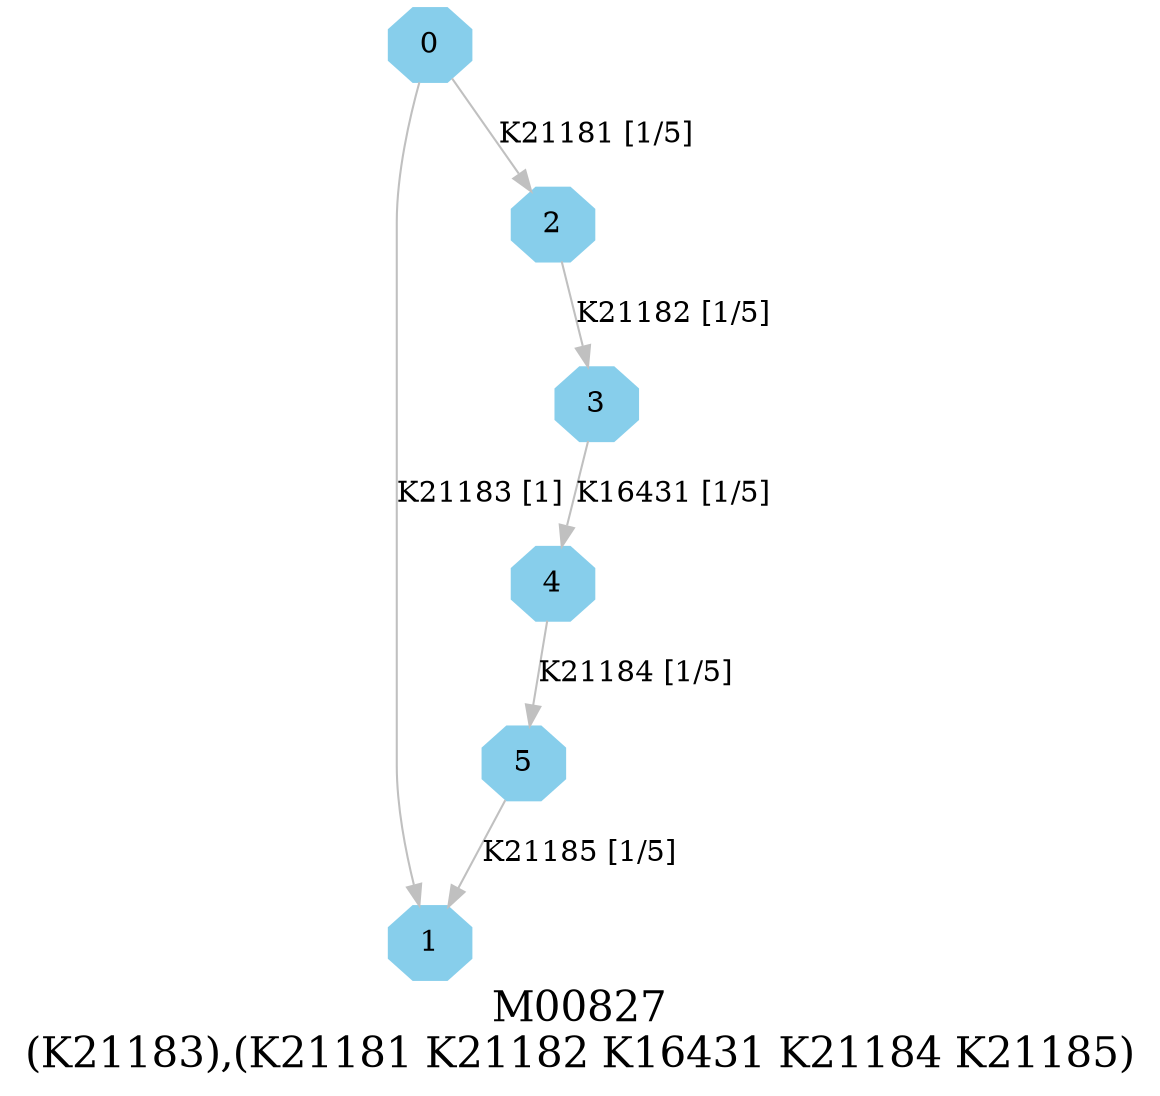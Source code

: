 digraph G {
graph [label="M00827
(K21183),(K21181 K21182 K16431 K21184 K21185)",fontsize=20];
node [shape=box,style=filled];
edge [len=3,color=grey];
{node [width=.3,height=.3,shape=octagon,style=filled,color=skyblue] 0 1 2 3 4 5 }
0 -> 1 [label="K21183 [1]"];
0 -> 2 [label="K21181 [1/5]"];
2 -> 3 [label="K21182 [1/5]"];
3 -> 4 [label="K16431 [1/5]"];
4 -> 5 [label="K21184 [1/5]"];
5 -> 1 [label="K21185 [1/5]"];
}